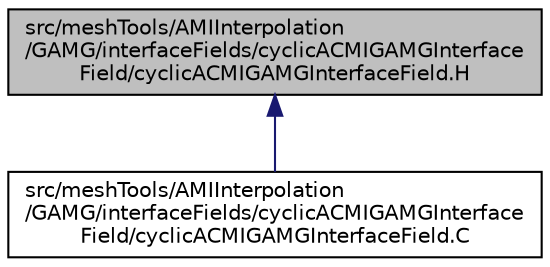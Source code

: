 digraph "src/meshTools/AMIInterpolation/GAMG/interfaceFields/cyclicACMIGAMGInterfaceField/cyclicACMIGAMGInterfaceField.H"
{
  bgcolor="transparent";
  edge [fontname="Helvetica",fontsize="10",labelfontname="Helvetica",labelfontsize="10"];
  node [fontname="Helvetica",fontsize="10",shape=record];
  Node1 [label="src/meshTools/AMIInterpolation\l/GAMG/interfaceFields/cyclicACMIGAMGInterface\lField/cyclicACMIGAMGInterfaceField.H",height=0.2,width=0.4,color="black", fillcolor="grey75", style="filled", fontcolor="black"];
  Node1 -> Node2 [dir="back",color="midnightblue",fontsize="10",style="solid",fontname="Helvetica"];
  Node2 [label="src/meshTools/AMIInterpolation\l/GAMG/interfaceFields/cyclicACMIGAMGInterface\lField/cyclicACMIGAMGInterfaceField.C",height=0.2,width=0.4,color="black",URL="$a07210.html"];
}
